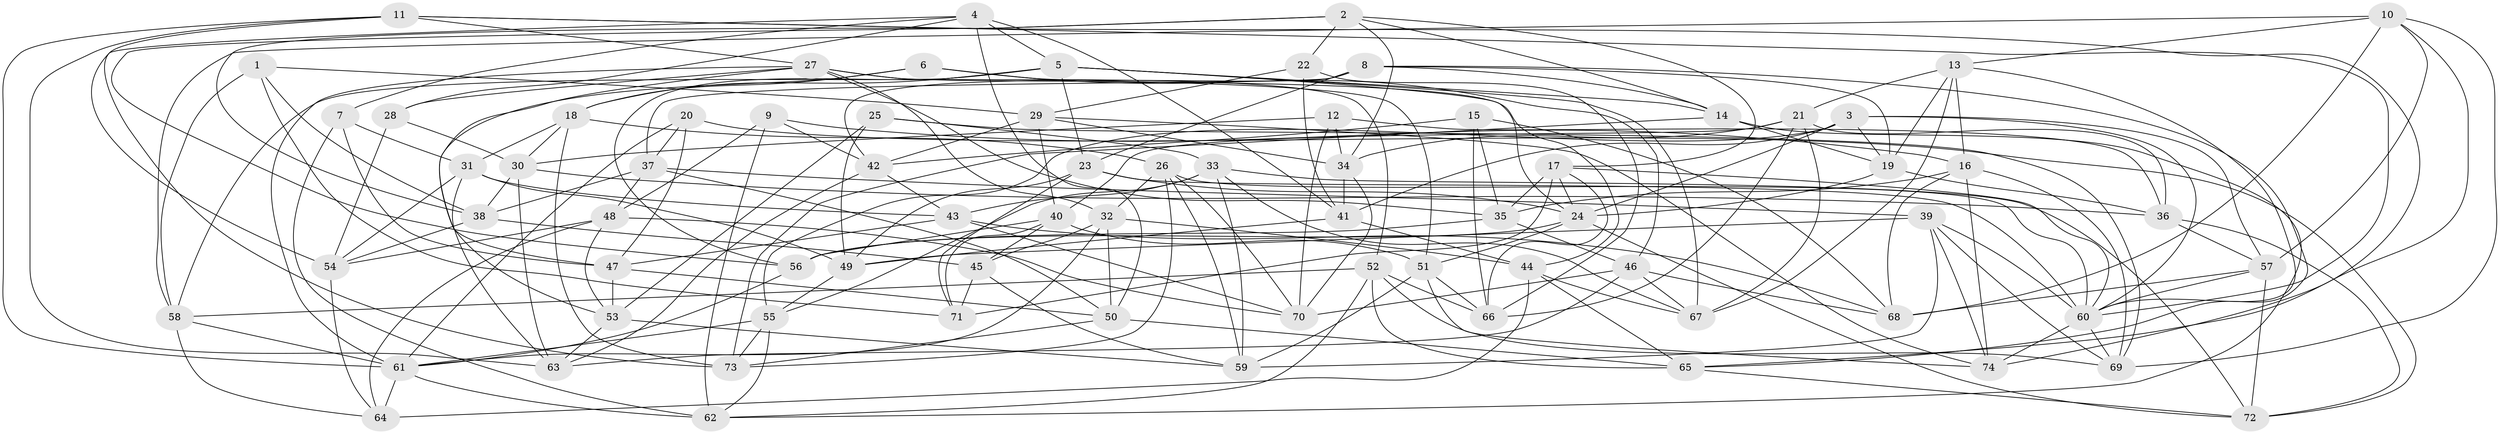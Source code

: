 // original degree distribution, {4: 1.0}
// Generated by graph-tools (version 1.1) at 2025/50/03/09/25 03:50:43]
// undirected, 74 vertices, 217 edges
graph export_dot {
graph [start="1"]
  node [color=gray90,style=filled];
  1;
  2;
  3;
  4;
  5;
  6;
  7;
  8;
  9;
  10;
  11;
  12;
  13;
  14;
  15;
  16;
  17;
  18;
  19;
  20;
  21;
  22;
  23;
  24;
  25;
  26;
  27;
  28;
  29;
  30;
  31;
  32;
  33;
  34;
  35;
  36;
  37;
  38;
  39;
  40;
  41;
  42;
  43;
  44;
  45;
  46;
  47;
  48;
  49;
  50;
  51;
  52;
  53;
  54;
  55;
  56;
  57;
  58;
  59;
  60;
  61;
  62;
  63;
  64;
  65;
  66;
  67;
  68;
  69;
  70;
  71;
  72;
  73;
  74;
  1 -- 29 [weight=1.0];
  1 -- 38 [weight=1.0];
  1 -- 58 [weight=1.0];
  1 -- 71 [weight=1.0];
  2 -- 14 [weight=1.0];
  2 -- 17 [weight=1.0];
  2 -- 22 [weight=1.0];
  2 -- 34 [weight=1.0];
  2 -- 38 [weight=1.0];
  2 -- 56 [weight=1.0];
  3 -- 19 [weight=1.0];
  3 -- 24 [weight=1.0];
  3 -- 41 [weight=1.0];
  3 -- 55 [weight=1.0];
  3 -- 57 [weight=1.0];
  3 -- 60 [weight=1.0];
  4 -- 5 [weight=1.0];
  4 -- 7 [weight=1.0];
  4 -- 28 [weight=1.0];
  4 -- 41 [weight=1.0];
  4 -- 50 [weight=1.0];
  4 -- 54 [weight=1.0];
  5 -- 14 [weight=1.0];
  5 -- 18 [weight=1.0];
  5 -- 23 [weight=1.0];
  5 -- 24 [weight=1.0];
  5 -- 56 [weight=1.0];
  5 -- 58 [weight=1.0];
  5 -- 67 [weight=1.0];
  6 -- 18 [weight=1.0];
  6 -- 46 [weight=1.0];
  6 -- 51 [weight=1.0];
  6 -- 53 [weight=1.0];
  7 -- 31 [weight=1.0];
  7 -- 47 [weight=1.0];
  7 -- 62 [weight=1.0];
  8 -- 14 [weight=1.0];
  8 -- 19 [weight=1.0];
  8 -- 23 [weight=1.0];
  8 -- 37 [weight=1.0];
  8 -- 42 [weight=1.0];
  8 -- 65 [weight=1.0];
  9 -- 16 [weight=1.0];
  9 -- 42 [weight=1.0];
  9 -- 48 [weight=1.0];
  9 -- 62 [weight=1.0];
  10 -- 13 [weight=1.0];
  10 -- 57 [weight=1.0];
  10 -- 58 [weight=1.0];
  10 -- 65 [weight=1.0];
  10 -- 68 [weight=1.0];
  10 -- 69 [weight=1.0];
  11 -- 27 [weight=1.0];
  11 -- 60 [weight=1.0];
  11 -- 61 [weight=1.0];
  11 -- 63 [weight=1.0];
  11 -- 73 [weight=1.0];
  11 -- 74 [weight=1.0];
  12 -- 30 [weight=1.0];
  12 -- 34 [weight=1.0];
  12 -- 36 [weight=1.0];
  12 -- 70 [weight=1.0];
  13 -- 16 [weight=1.0];
  13 -- 19 [weight=1.0];
  13 -- 21 [weight=1.0];
  13 -- 60 [weight=1.0];
  13 -- 67 [weight=1.0];
  14 -- 19 [weight=1.0];
  14 -- 62 [weight=1.0];
  14 -- 73 [weight=1.0];
  15 -- 35 [weight=1.0];
  15 -- 42 [weight=1.0];
  15 -- 66 [weight=1.0];
  15 -- 68 [weight=1.0];
  16 -- 35 [weight=1.0];
  16 -- 68 [weight=1.0];
  16 -- 69 [weight=1.0];
  16 -- 74 [weight=1.0];
  17 -- 24 [weight=1.0];
  17 -- 35 [weight=1.0];
  17 -- 60 [weight=1.0];
  17 -- 66 [weight=1.0];
  17 -- 71 [weight=1.0];
  18 -- 26 [weight=1.0];
  18 -- 30 [weight=1.0];
  18 -- 31 [weight=1.0];
  18 -- 73 [weight=1.0];
  19 -- 24 [weight=1.0];
  19 -- 36 [weight=1.0];
  20 -- 37 [weight=1.0];
  20 -- 47 [weight=1.0];
  20 -- 61 [weight=1.0];
  20 -- 72 [weight=1.0];
  21 -- 34 [weight=1.0];
  21 -- 36 [weight=1.0];
  21 -- 40 [weight=1.0];
  21 -- 66 [weight=1.0];
  21 -- 67 [weight=1.0];
  22 -- 29 [weight=1.0];
  22 -- 41 [weight=1.0];
  22 -- 66 [weight=1.0];
  23 -- 24 [weight=1.0];
  23 -- 49 [weight=1.0];
  23 -- 60 [weight=1.0];
  23 -- 71 [weight=1.0];
  24 -- 51 [weight=1.0];
  24 -- 56 [weight=1.0];
  24 -- 72 [weight=1.0];
  25 -- 33 [weight=1.0];
  25 -- 49 [weight=1.0];
  25 -- 53 [weight=1.0];
  25 -- 69 [weight=1.0];
  26 -- 32 [weight=1.0];
  26 -- 59 [weight=1.0];
  26 -- 60 [weight=1.0];
  26 -- 70 [weight=1.0];
  26 -- 73 [weight=1.0];
  27 -- 28 [weight=1.0];
  27 -- 32 [weight=1.0];
  27 -- 35 [weight=1.0];
  27 -- 44 [weight=1.0];
  27 -- 47 [weight=1.0];
  27 -- 52 [weight=1.0];
  27 -- 61 [weight=1.0];
  28 -- 30 [weight=1.0];
  28 -- 54 [weight=1.0];
  29 -- 34 [weight=1.0];
  29 -- 40 [weight=1.0];
  29 -- 42 [weight=1.0];
  29 -- 74 [weight=1.0];
  30 -- 36 [weight=1.0];
  30 -- 38 [weight=1.0];
  30 -- 63 [weight=1.0];
  31 -- 43 [weight=1.0];
  31 -- 49 [weight=1.0];
  31 -- 54 [weight=1.0];
  31 -- 63 [weight=1.0];
  32 -- 44 [weight=1.0];
  32 -- 45 [weight=1.0];
  32 -- 50 [weight=1.0];
  32 -- 61 [weight=1.0];
  33 -- 43 [weight=1.0];
  33 -- 55 [weight=1.0];
  33 -- 59 [weight=1.0];
  33 -- 67 [weight=1.0];
  33 -- 72 [weight=1.0];
  34 -- 41 [weight=1.0];
  34 -- 70 [weight=1.0];
  35 -- 46 [weight=1.0];
  35 -- 56 [weight=1.0];
  36 -- 57 [weight=1.0];
  36 -- 72 [weight=1.0];
  37 -- 38 [weight=1.0];
  37 -- 39 [weight=1.0];
  37 -- 48 [weight=1.0];
  37 -- 50 [weight=1.0];
  38 -- 45 [weight=1.0];
  38 -- 54 [weight=1.0];
  39 -- 49 [weight=1.0];
  39 -- 59 [weight=1.0];
  39 -- 60 [weight=1.0];
  39 -- 69 [weight=1.0];
  39 -- 74 [weight=1.0];
  40 -- 45 [weight=1.0];
  40 -- 51 [weight=1.0];
  40 -- 56 [weight=1.0];
  40 -- 71 [weight=1.0];
  41 -- 44 [weight=1.0];
  41 -- 49 [weight=1.0];
  42 -- 43 [weight=1.0];
  42 -- 63 [weight=1.0];
  43 -- 47 [weight=1.0];
  43 -- 68 [weight=1.0];
  43 -- 70 [weight=1.0];
  44 -- 64 [weight=1.0];
  44 -- 65 [weight=1.0];
  44 -- 67 [weight=1.0];
  45 -- 59 [weight=1.0];
  45 -- 71 [weight=2.0];
  46 -- 63 [weight=1.0];
  46 -- 67 [weight=1.0];
  46 -- 68 [weight=1.0];
  46 -- 70 [weight=1.0];
  47 -- 50 [weight=1.0];
  47 -- 53 [weight=1.0];
  48 -- 53 [weight=1.0];
  48 -- 54 [weight=1.0];
  48 -- 64 [weight=1.0];
  48 -- 70 [weight=1.0];
  49 -- 55 [weight=1.0];
  50 -- 65 [weight=1.0];
  50 -- 73 [weight=1.0];
  51 -- 59 [weight=1.0];
  51 -- 66 [weight=1.0];
  51 -- 74 [weight=1.0];
  52 -- 58 [weight=1.0];
  52 -- 62 [weight=1.0];
  52 -- 65 [weight=1.0];
  52 -- 66 [weight=1.0];
  52 -- 69 [weight=1.0];
  53 -- 59 [weight=1.0];
  53 -- 63 [weight=1.0];
  54 -- 64 [weight=1.0];
  55 -- 61 [weight=1.0];
  55 -- 62 [weight=1.0];
  55 -- 73 [weight=1.0];
  56 -- 61 [weight=1.0];
  57 -- 60 [weight=1.0];
  57 -- 68 [weight=1.0];
  57 -- 72 [weight=1.0];
  58 -- 61 [weight=1.0];
  58 -- 64 [weight=1.0];
  60 -- 69 [weight=1.0];
  60 -- 74 [weight=1.0];
  61 -- 62 [weight=1.0];
  61 -- 64 [weight=2.0];
  65 -- 72 [weight=1.0];
}
